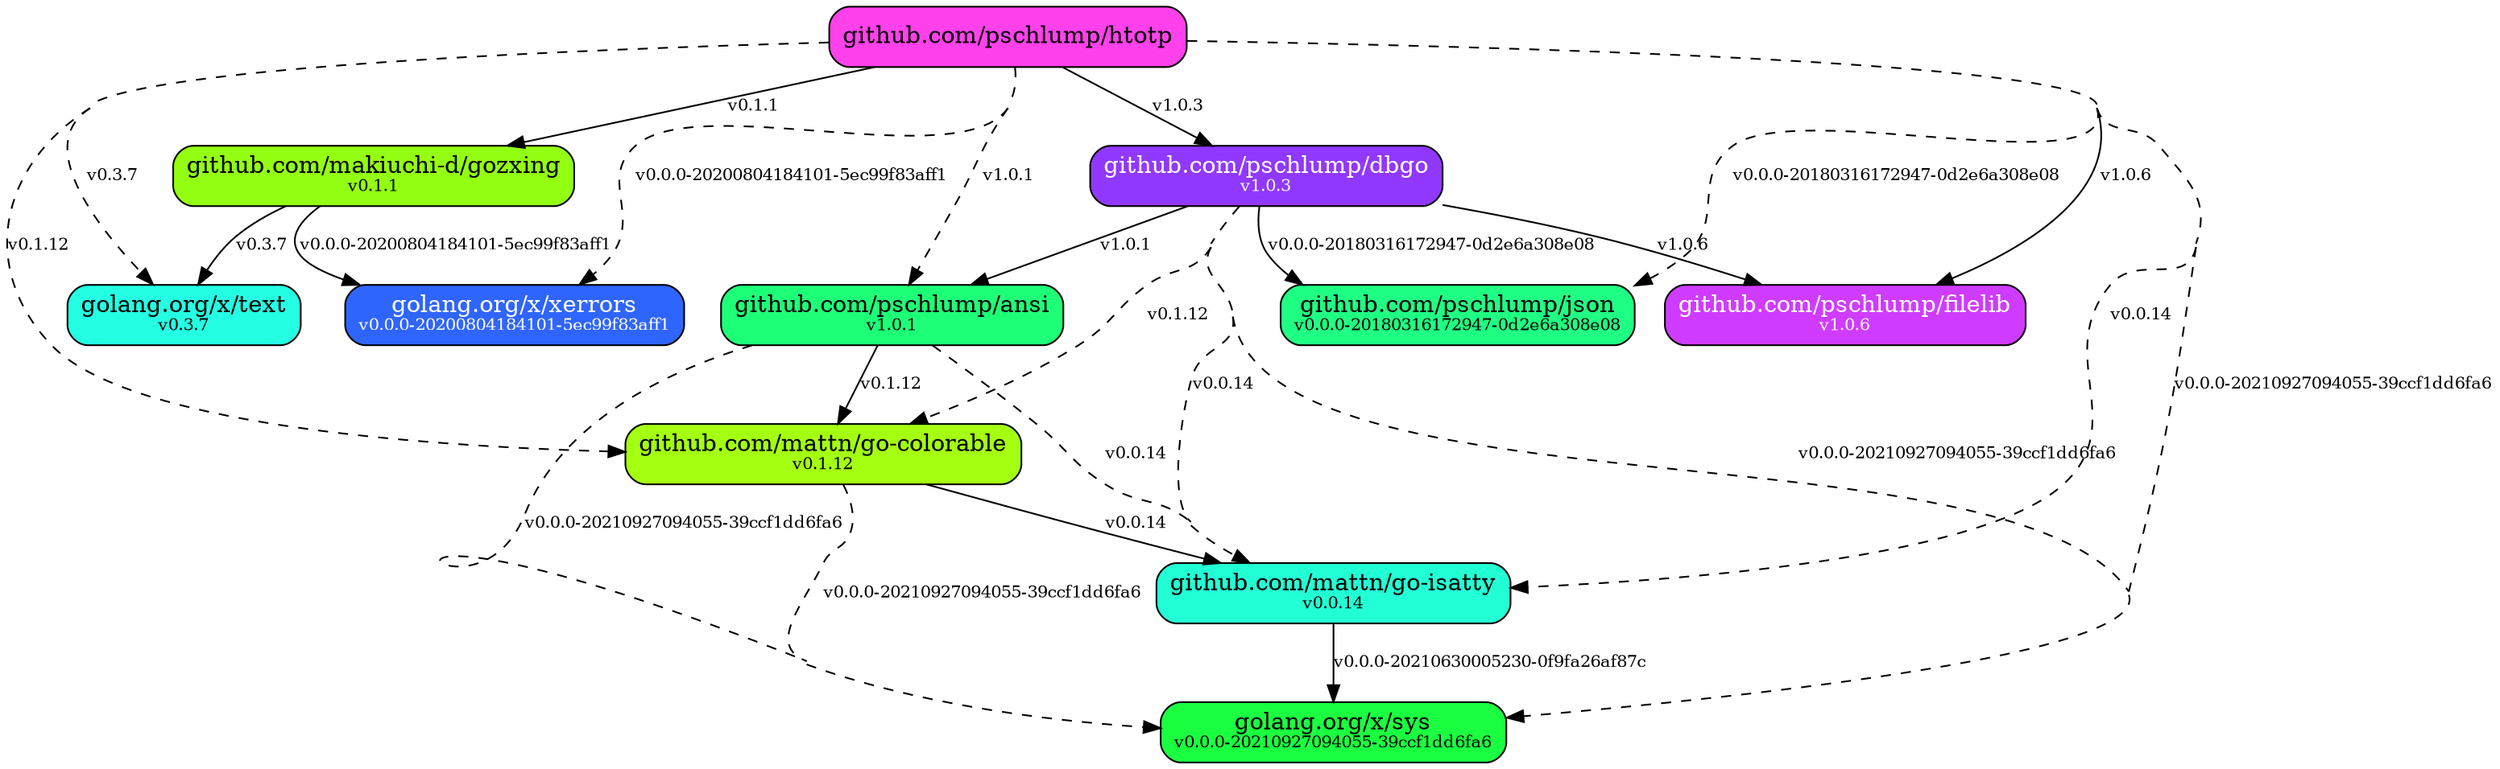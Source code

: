 strict digraph {
  node [shape=box,style="rounded,filled"]
  start=0
  concentrate=true
  "github.com/makiuchi-d/gozxing" [fontcolor="0.000 0.000 0.000",fillcolor="0.243 0.927 1.000",label=<github.com/makiuchi-d/gozxing<br /><font point-size="10">v0.1.1</font>>]
  "github.com/mattn/go-colorable" [fontcolor="0.000 0.000 0.000",fillcolor="0.231 0.931 1.000",label=<github.com/mattn/go-colorable<br /><font point-size="10">v0.1.12</font>>]
  "github.com/mattn/go-isatty" [fontcolor="0.000 0.000 0.000",fillcolor="0.467 0.860 1.000",label=<github.com/mattn/go-isatty<br /><font point-size="10">v0.0.14</font>>]
  "github.com/pschlump/ansi" [fontcolor="0.000 0.000 0.000",fillcolor="0.400 0.880 1.000",label=<github.com/pschlump/ansi<br /><font point-size="10">v1.0.1</font>>]
  "github.com/pschlump/dbgo" [fontcolor="0.000 0.000 1.000",fillcolor="0.741 0.778 1.000",label=<github.com/pschlump/dbgo<br /><font point-size="10">v1.0.3</font>>]
  "github.com/pschlump/filelib" [fontcolor="0.000 0.000 1.000",fillcolor="0.792 0.762 1.000",label=<github.com/pschlump/filelib<br /><font point-size="10">v1.0.6</font>>]
  "github.com/pschlump/htotp" [fontcolor="0.000 0.000 0.000",fillcolor="0.851 0.745 1.000"]
  "github.com/pschlump/json" [fontcolor="0.000 0.000 0.000",fillcolor="0.408 0.878 1.000",label=<github.com/pschlump/json<br /><font point-size="10">v0.0.0-20180316172947-0d2e6a308e08</font>>]
  "golang.org/x/sys" [fontcolor="0.000 0.000 0.000",fillcolor="0.361 0.892 1.000",label=<golang.org/x/sys<br /><font point-size="10">v0.0.0-20210927094055-39ccf1dd6fa6</font>>]
  "golang.org/x/text" [fontcolor="0.000 0.000 0.000",fillcolor="0.478 0.856 1.000",label=<golang.org/x/text<br /><font point-size="10">v0.3.7</font>>]
  "golang.org/x/xerrors" [fontcolor="0.000 0.000 1.000",fillcolor="0.624 0.813 1.000",label=<golang.org/x/xerrors<br /><font point-size="10">v0.0.0-20200804184101-5ec99f83aff1</font>>]
  "github.com/makiuchi-d/gozxing" -> "golang.org/x/text" [label=<<font point-size="10">v0.3.7</font>>]
  "github.com/makiuchi-d/gozxing" -> "golang.org/x/xerrors" [label=<<font point-size="10">v0.0.0-20200804184101-5ec99f83aff1</font>>]
  "github.com/mattn/go-colorable" -> "github.com/mattn/go-isatty" [label=<<font point-size="10">v0.0.14</font>>]
  "github.com/mattn/go-colorable" -> "golang.org/x/sys" [minlen=2,style=dashed,label=<<font point-size="10">v0.0.0-20210927094055-39ccf1dd6fa6</font>>]
  "github.com/mattn/go-isatty" -> "golang.org/x/sys" [label=<<font point-size="10">v0.0.0-20210630005230-0f9fa26af87c</font>>]
  "github.com/pschlump/ansi" -> "github.com/mattn/go-colorable" [label=<<font point-size="10">v0.1.12</font>>]
  "github.com/pschlump/ansi" -> "github.com/mattn/go-isatty" [minlen=2,style=dashed,label=<<font point-size="10">v0.0.14</font>>]
  "github.com/pschlump/ansi" -> "golang.org/x/sys" [minlen=3,style=dashed,label=<<font point-size="10">v0.0.0-20210927094055-39ccf1dd6fa6</font>>]
  "github.com/pschlump/dbgo" -> "github.com/mattn/go-colorable" [minlen=2,style=dashed,label=<<font point-size="10">v0.1.12</font>>]
  "github.com/pschlump/dbgo" -> "github.com/mattn/go-isatty" [minlen=2,style=dashed,label=<<font point-size="10">v0.0.14</font>>]
  "github.com/pschlump/dbgo" -> "github.com/pschlump/ansi" [label=<<font point-size="10">v1.0.1</font>>]
  "github.com/pschlump/dbgo" -> "github.com/pschlump/filelib" [label=<<font point-size="10">v1.0.6</font>>]
  "github.com/pschlump/dbgo" -> "github.com/pschlump/json" [label=<<font point-size="10">v0.0.0-20180316172947-0d2e6a308e08</font>>]
  "github.com/pschlump/dbgo" -> "golang.org/x/sys" [minlen=3,style=dashed,label=<<font point-size="10">v0.0.0-20210927094055-39ccf1dd6fa6</font>>]
  "github.com/pschlump/htotp" -> "github.com/makiuchi-d/gozxing" [label=<<font point-size="10">v0.1.1</font>>]
  "github.com/pschlump/htotp" -> "github.com/mattn/go-colorable" [minlen=2,style=dashed,label=<<font point-size="10">v0.1.12</font>>]
  "github.com/pschlump/htotp" -> "github.com/mattn/go-isatty" [minlen=2,style=dashed,label=<<font point-size="10">v0.0.14</font>>]
  "github.com/pschlump/htotp" -> "github.com/pschlump/ansi" [minlen=2,style=dashed,label=<<font point-size="10">v1.0.1</font>>]
  "github.com/pschlump/htotp" -> "github.com/pschlump/dbgo" [label=<<font point-size="10">v1.0.3</font>>]
  "github.com/pschlump/htotp" -> "github.com/pschlump/filelib" [minlen=2,label=<<font point-size="10">v1.0.6</font>>]
  "github.com/pschlump/htotp" -> "github.com/pschlump/json" [minlen=2,style=dashed,label=<<font point-size="10">v0.0.0-20180316172947-0d2e6a308e08</font>>]
  "github.com/pschlump/htotp" -> "golang.org/x/sys" [minlen=3,style=dashed,label=<<font point-size="10">v0.0.0-20210927094055-39ccf1dd6fa6</font>>]
  "github.com/pschlump/htotp" -> "golang.org/x/text" [minlen=2,style=dashed,label=<<font point-size="10">v0.3.7</font>>]
  "github.com/pschlump/htotp" -> "golang.org/x/xerrors" [minlen=2,style=dashed,label=<<font point-size="10">v0.0.0-20200804184101-5ec99f83aff1</font>>]
}
